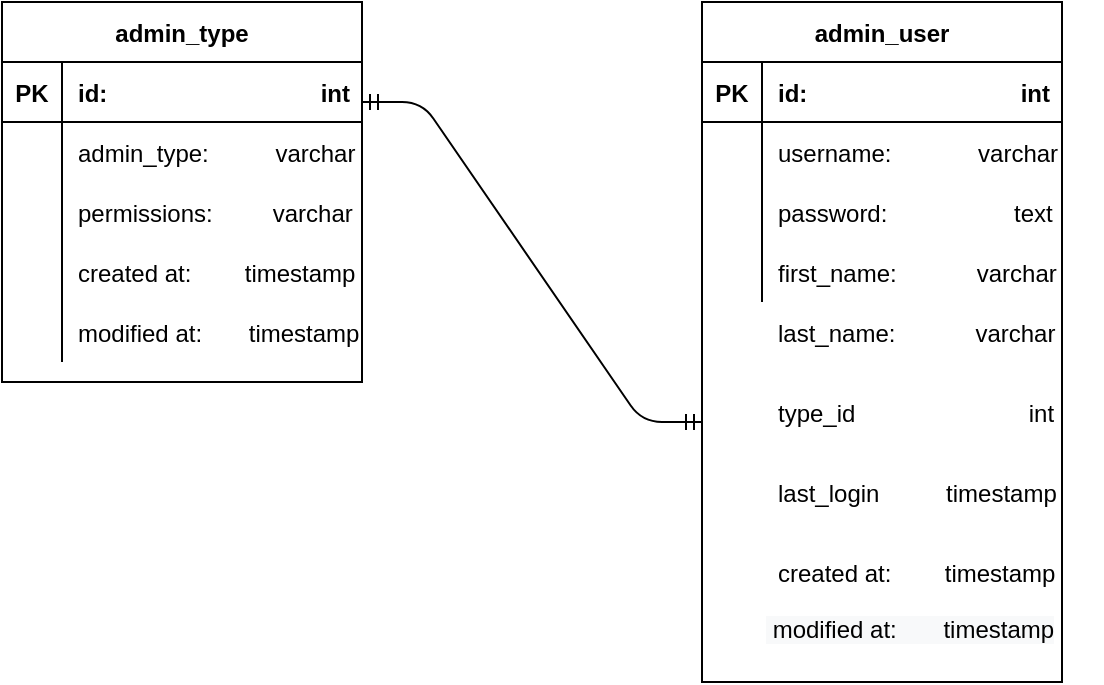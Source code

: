 <mxfile version="13.8.9-1" type="device"><diagram id="mdEA4jtYFHNIccBKWLax" name="Page-1"><mxGraphModel dx="1422" dy="762" grid="1" gridSize="10" guides="1" tooltips="1" connect="1" arrows="1" fold="1" page="1" pageScale="1" pageWidth="850" pageHeight="1100" math="0" shadow="0"><root><mxCell id="0"/><mxCell id="1" parent="0"/><mxCell id="E2A25b7IOWww6mksiiEc-43" value="admin_type" style="shape=table;startSize=30;container=1;collapsible=1;childLayout=tableLayout;fixedRows=1;rowLines=0;fontStyle=1;align=center;resizeLast=1;" vertex="1" parent="1"><mxGeometry x="90" y="160" width="180" height="190" as="geometry"/></mxCell><mxCell id="E2A25b7IOWww6mksiiEc-44" value="" style="shape=partialRectangle;collapsible=0;dropTarget=0;pointerEvents=0;fillColor=none;top=0;left=0;bottom=1;right=0;points=[[0,0.5],[1,0.5]];portConstraint=eastwest;" vertex="1" parent="E2A25b7IOWww6mksiiEc-43"><mxGeometry y="30" width="180" height="30" as="geometry"/></mxCell><mxCell id="E2A25b7IOWww6mksiiEc-45" value="PK" style="shape=partialRectangle;connectable=0;fillColor=none;top=0;left=0;bottom=0;right=0;fontStyle=1;overflow=hidden;" vertex="1" parent="E2A25b7IOWww6mksiiEc-44"><mxGeometry width="30" height="30" as="geometry"/></mxCell><mxCell id="E2A25b7IOWww6mksiiEc-46" value="id:                                int" style="shape=partialRectangle;connectable=0;fillColor=none;top=0;left=0;bottom=0;right=0;align=left;spacingLeft=6;fontStyle=1;overflow=hidden;" vertex="1" parent="E2A25b7IOWww6mksiiEc-44"><mxGeometry x="30" width="150" height="30" as="geometry"/></mxCell><mxCell id="E2A25b7IOWww6mksiiEc-47" value="" style="shape=partialRectangle;collapsible=0;dropTarget=0;pointerEvents=0;fillColor=none;top=0;left=0;bottom=0;right=0;points=[[0,0.5],[1,0.5]];portConstraint=eastwest;" vertex="1" parent="E2A25b7IOWww6mksiiEc-43"><mxGeometry y="60" width="180" height="30" as="geometry"/></mxCell><mxCell id="E2A25b7IOWww6mksiiEc-48" value="" style="shape=partialRectangle;connectable=0;fillColor=none;top=0;left=0;bottom=0;right=0;editable=1;overflow=hidden;" vertex="1" parent="E2A25b7IOWww6mksiiEc-47"><mxGeometry width="30" height="30" as="geometry"/></mxCell><mxCell id="E2A25b7IOWww6mksiiEc-49" value="admin_type:          varchar" style="shape=partialRectangle;connectable=0;fillColor=none;top=0;left=0;bottom=0;right=0;align=left;spacingLeft=6;overflow=hidden;" vertex="1" parent="E2A25b7IOWww6mksiiEc-47"><mxGeometry x="30" width="150" height="30" as="geometry"/></mxCell><mxCell id="E2A25b7IOWww6mksiiEc-50" value="" style="shape=partialRectangle;collapsible=0;dropTarget=0;pointerEvents=0;fillColor=none;top=0;left=0;bottom=0;right=0;points=[[0,0.5],[1,0.5]];portConstraint=eastwest;" vertex="1" parent="E2A25b7IOWww6mksiiEc-43"><mxGeometry y="90" width="180" height="30" as="geometry"/></mxCell><mxCell id="E2A25b7IOWww6mksiiEc-51" value="" style="shape=partialRectangle;connectable=0;fillColor=none;top=0;left=0;bottom=0;right=0;editable=1;overflow=hidden;" vertex="1" parent="E2A25b7IOWww6mksiiEc-50"><mxGeometry width="30" height="30" as="geometry"/></mxCell><mxCell id="E2A25b7IOWww6mksiiEc-52" value="permissions:         varchar" style="shape=partialRectangle;connectable=0;fillColor=none;top=0;left=0;bottom=0;right=0;align=left;spacingLeft=6;overflow=hidden;" vertex="1" parent="E2A25b7IOWww6mksiiEc-50"><mxGeometry x="30" width="150" height="30" as="geometry"/></mxCell><mxCell id="E2A25b7IOWww6mksiiEc-99" value="" style="shape=partialRectangle;collapsible=0;dropTarget=0;pointerEvents=0;fillColor=none;top=0;left=0;bottom=0;right=0;points=[[0,0.5],[1,0.5]];portConstraint=eastwest;" vertex="1" parent="E2A25b7IOWww6mksiiEc-43"><mxGeometry y="120" width="180" height="30" as="geometry"/></mxCell><mxCell id="E2A25b7IOWww6mksiiEc-100" value="" style="shape=partialRectangle;connectable=0;fillColor=none;top=0;left=0;bottom=0;right=0;editable=1;overflow=hidden;" vertex="1" parent="E2A25b7IOWww6mksiiEc-99"><mxGeometry width="30" height="30" as="geometry"/></mxCell><mxCell id="E2A25b7IOWww6mksiiEc-101" value="created at:        timestamp" style="shape=partialRectangle;connectable=0;fillColor=none;top=0;left=0;bottom=0;right=0;align=left;spacingLeft=6;overflow=hidden;" vertex="1" parent="E2A25b7IOWww6mksiiEc-99"><mxGeometry x="30" width="150" height="30" as="geometry"/></mxCell><mxCell id="E2A25b7IOWww6mksiiEc-53" value="" style="shape=partialRectangle;collapsible=0;dropTarget=0;pointerEvents=0;fillColor=none;top=0;left=0;bottom=0;right=0;points=[[0,0.5],[1,0.5]];portConstraint=eastwest;" vertex="1" parent="E2A25b7IOWww6mksiiEc-43"><mxGeometry y="150" width="180" height="30" as="geometry"/></mxCell><mxCell id="E2A25b7IOWww6mksiiEc-54" value="" style="shape=partialRectangle;connectable=0;fillColor=none;top=0;left=0;bottom=0;right=0;editable=1;overflow=hidden;" vertex="1" parent="E2A25b7IOWww6mksiiEc-53"><mxGeometry width="30" height="30" as="geometry"/></mxCell><mxCell id="E2A25b7IOWww6mksiiEc-55" value="modified at:       timestamp" style="shape=partialRectangle;connectable=0;fillColor=none;top=0;left=0;bottom=0;right=0;align=left;spacingLeft=6;overflow=hidden;" vertex="1" parent="E2A25b7IOWww6mksiiEc-53"><mxGeometry x="30" width="150" height="30" as="geometry"/></mxCell><mxCell id="E2A25b7IOWww6mksiiEc-62" value="admin_user" style="shape=table;startSize=30;container=1;collapsible=1;childLayout=tableLayout;fixedRows=1;rowLines=0;fontStyle=1;align=center;resizeLast=1;" vertex="1" parent="1"><mxGeometry x="440" y="160" width="180" height="340" as="geometry"/></mxCell><mxCell id="E2A25b7IOWww6mksiiEc-63" value="" style="shape=partialRectangle;collapsible=0;dropTarget=0;pointerEvents=0;fillColor=none;top=0;left=0;bottom=1;right=0;points=[[0,0.5],[1,0.5]];portConstraint=eastwest;" vertex="1" parent="E2A25b7IOWww6mksiiEc-62"><mxGeometry y="30" width="180" height="30" as="geometry"/></mxCell><mxCell id="E2A25b7IOWww6mksiiEc-64" value="PK" style="shape=partialRectangle;connectable=0;fillColor=none;top=0;left=0;bottom=0;right=0;fontStyle=1;overflow=hidden;" vertex="1" parent="E2A25b7IOWww6mksiiEc-63"><mxGeometry width="30" height="30" as="geometry"/></mxCell><mxCell id="E2A25b7IOWww6mksiiEc-65" value="id:                                int" style="shape=partialRectangle;connectable=0;fillColor=none;top=0;left=0;bottom=0;right=0;align=left;spacingLeft=6;fontStyle=1;overflow=hidden;" vertex="1" parent="E2A25b7IOWww6mksiiEc-63"><mxGeometry x="30" width="150" height="30" as="geometry"/></mxCell><mxCell id="E2A25b7IOWww6mksiiEc-66" value="" style="shape=partialRectangle;collapsible=0;dropTarget=0;pointerEvents=0;fillColor=none;top=0;left=0;bottom=0;right=0;points=[[0,0.5],[1,0.5]];portConstraint=eastwest;" vertex="1" parent="E2A25b7IOWww6mksiiEc-62"><mxGeometry y="60" width="180" height="30" as="geometry"/></mxCell><mxCell id="E2A25b7IOWww6mksiiEc-67" value="" style="shape=partialRectangle;connectable=0;fillColor=none;top=0;left=0;bottom=0;right=0;editable=1;overflow=hidden;" vertex="1" parent="E2A25b7IOWww6mksiiEc-66"><mxGeometry width="30" height="30" as="geometry"/></mxCell><mxCell id="E2A25b7IOWww6mksiiEc-68" value="username:             varchar" style="shape=partialRectangle;connectable=0;fillColor=none;top=0;left=0;bottom=0;right=0;align=left;spacingLeft=6;overflow=hidden;" vertex="1" parent="E2A25b7IOWww6mksiiEc-66"><mxGeometry x="30" width="150" height="30" as="geometry"/></mxCell><mxCell id="E2A25b7IOWww6mksiiEc-69" value="" style="shape=partialRectangle;collapsible=0;dropTarget=0;pointerEvents=0;fillColor=none;top=0;left=0;bottom=0;right=0;points=[[0,0.5],[1,0.5]];portConstraint=eastwest;" vertex="1" parent="E2A25b7IOWww6mksiiEc-62"><mxGeometry y="90" width="180" height="30" as="geometry"/></mxCell><mxCell id="E2A25b7IOWww6mksiiEc-70" value="" style="shape=partialRectangle;connectable=0;fillColor=none;top=0;left=0;bottom=0;right=0;editable=1;overflow=hidden;" vertex="1" parent="E2A25b7IOWww6mksiiEc-69"><mxGeometry width="30" height="30" as="geometry"/></mxCell><mxCell id="E2A25b7IOWww6mksiiEc-71" value="password:                   text" style="shape=partialRectangle;connectable=0;fillColor=none;top=0;left=0;bottom=0;right=0;align=left;spacingLeft=6;overflow=hidden;" vertex="1" parent="E2A25b7IOWww6mksiiEc-69"><mxGeometry x="30" width="150" height="30" as="geometry"/></mxCell><mxCell id="E2A25b7IOWww6mksiiEc-72" value="" style="shape=partialRectangle;collapsible=0;dropTarget=0;pointerEvents=0;fillColor=none;top=0;left=0;bottom=0;right=0;points=[[0,0.5],[1,0.5]];portConstraint=eastwest;" vertex="1" parent="E2A25b7IOWww6mksiiEc-62"><mxGeometry y="120" width="180" height="30" as="geometry"/></mxCell><mxCell id="E2A25b7IOWww6mksiiEc-73" value="" style="shape=partialRectangle;connectable=0;fillColor=none;top=0;left=0;bottom=0;right=0;editable=1;overflow=hidden;" vertex="1" parent="E2A25b7IOWww6mksiiEc-72"><mxGeometry width="30" height="30" as="geometry"/></mxCell><mxCell id="E2A25b7IOWww6mksiiEc-74" value="first_name:            varchar" style="shape=partialRectangle;connectable=0;fillColor=none;top=0;left=0;bottom=0;right=0;align=left;spacingLeft=6;overflow=hidden;" vertex="1" parent="E2A25b7IOWww6mksiiEc-72"><mxGeometry x="30" width="150" height="30" as="geometry"/></mxCell><mxCell id="E2A25b7IOWww6mksiiEc-75" value="last_name:            varchar" style="shape=partialRectangle;connectable=0;fillColor=none;top=0;left=0;bottom=0;right=0;align=left;spacingLeft=6;overflow=hidden;" vertex="1" parent="1"><mxGeometry x="470" y="310" width="150" height="30" as="geometry"/></mxCell><mxCell id="E2A25b7IOWww6mksiiEc-76" value="type_id                          int" style="shape=partialRectangle;connectable=0;fillColor=none;top=0;left=0;bottom=0;right=0;align=left;spacingLeft=6;overflow=hidden;" vertex="1" parent="1"><mxGeometry x="470" y="350" width="150" height="30" as="geometry"/></mxCell><mxCell id="E2A25b7IOWww6mksiiEc-77" value="last_login          timestamp" style="shape=partialRectangle;connectable=0;fillColor=none;top=0;left=0;bottom=0;right=0;align=left;spacingLeft=6;overflow=hidden;" vertex="1" parent="1"><mxGeometry x="470" y="390" width="150" height="30" as="geometry"/></mxCell><mxCell id="E2A25b7IOWww6mksiiEc-78" value="created at:        timestamp" style="shape=partialRectangle;connectable=0;fillColor=none;top=0;left=0;bottom=0;right=0;align=left;spacingLeft=6;overflow=hidden;" vertex="1" parent="1"><mxGeometry x="470" y="430" width="150" height="30" as="geometry"/></mxCell><mxCell id="E2A25b7IOWww6mksiiEc-106" value="&lt;span style=&quot;color: rgb(0 , 0 , 0) ; font-family: &amp;#34;helvetica&amp;#34; ; font-size: 12px ; font-style: normal ; font-weight: 400 ; letter-spacing: normal ; text-align: left ; text-indent: 0px ; text-transform: none ; word-spacing: 0px ; background-color: rgb(248 , 249 , 250) ; display: inline ; float: none&quot;&gt;&amp;nbsp;modified at:&amp;nbsp; &amp;nbsp; &amp;nbsp; &amp;nbsp;timestamp&lt;/span&gt;" style="text;whiteSpace=wrap;html=1;" vertex="1" parent="1"><mxGeometry x="470" y="460" width="170" height="30" as="geometry"/></mxCell><mxCell id="E2A25b7IOWww6mksiiEc-107" value="" style="edgeStyle=entityRelationEdgeStyle;fontSize=12;html=1;endArrow=ERmandOne;startArrow=ERmandOne;" edge="1" parent="1"><mxGeometry width="100" height="100" relative="1" as="geometry"><mxPoint x="270" y="210" as="sourcePoint"/><mxPoint x="440" y="370" as="targetPoint"/></mxGeometry></mxCell></root></mxGraphModel></diagram></mxfile>
